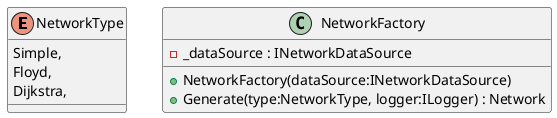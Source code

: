 @startuml
enum NetworkType {
    Simple,
    Floyd,
    Dijkstra,
}
class NetworkFactory {
    - _dataSource : INetworkDataSource
    + NetworkFactory(dataSource:INetworkDataSource)
    + Generate(type:NetworkType, logger:ILogger) : Network
}
@enduml
